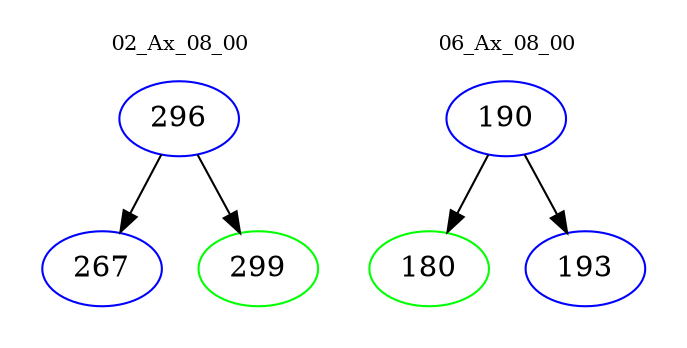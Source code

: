 digraph{
subgraph cluster_0 {
color = white
label = "02_Ax_08_00";
fontsize=10;
T0_296 [label="296", color="blue"]
T0_296 -> T0_267 [color="black"]
T0_267 [label="267", color="blue"]
T0_296 -> T0_299 [color="black"]
T0_299 [label="299", color="green"]
}
subgraph cluster_1 {
color = white
label = "06_Ax_08_00";
fontsize=10;
T1_190 [label="190", color="blue"]
T1_190 -> T1_180 [color="black"]
T1_180 [label="180", color="green"]
T1_190 -> T1_193 [color="black"]
T1_193 [label="193", color="blue"]
}
}
